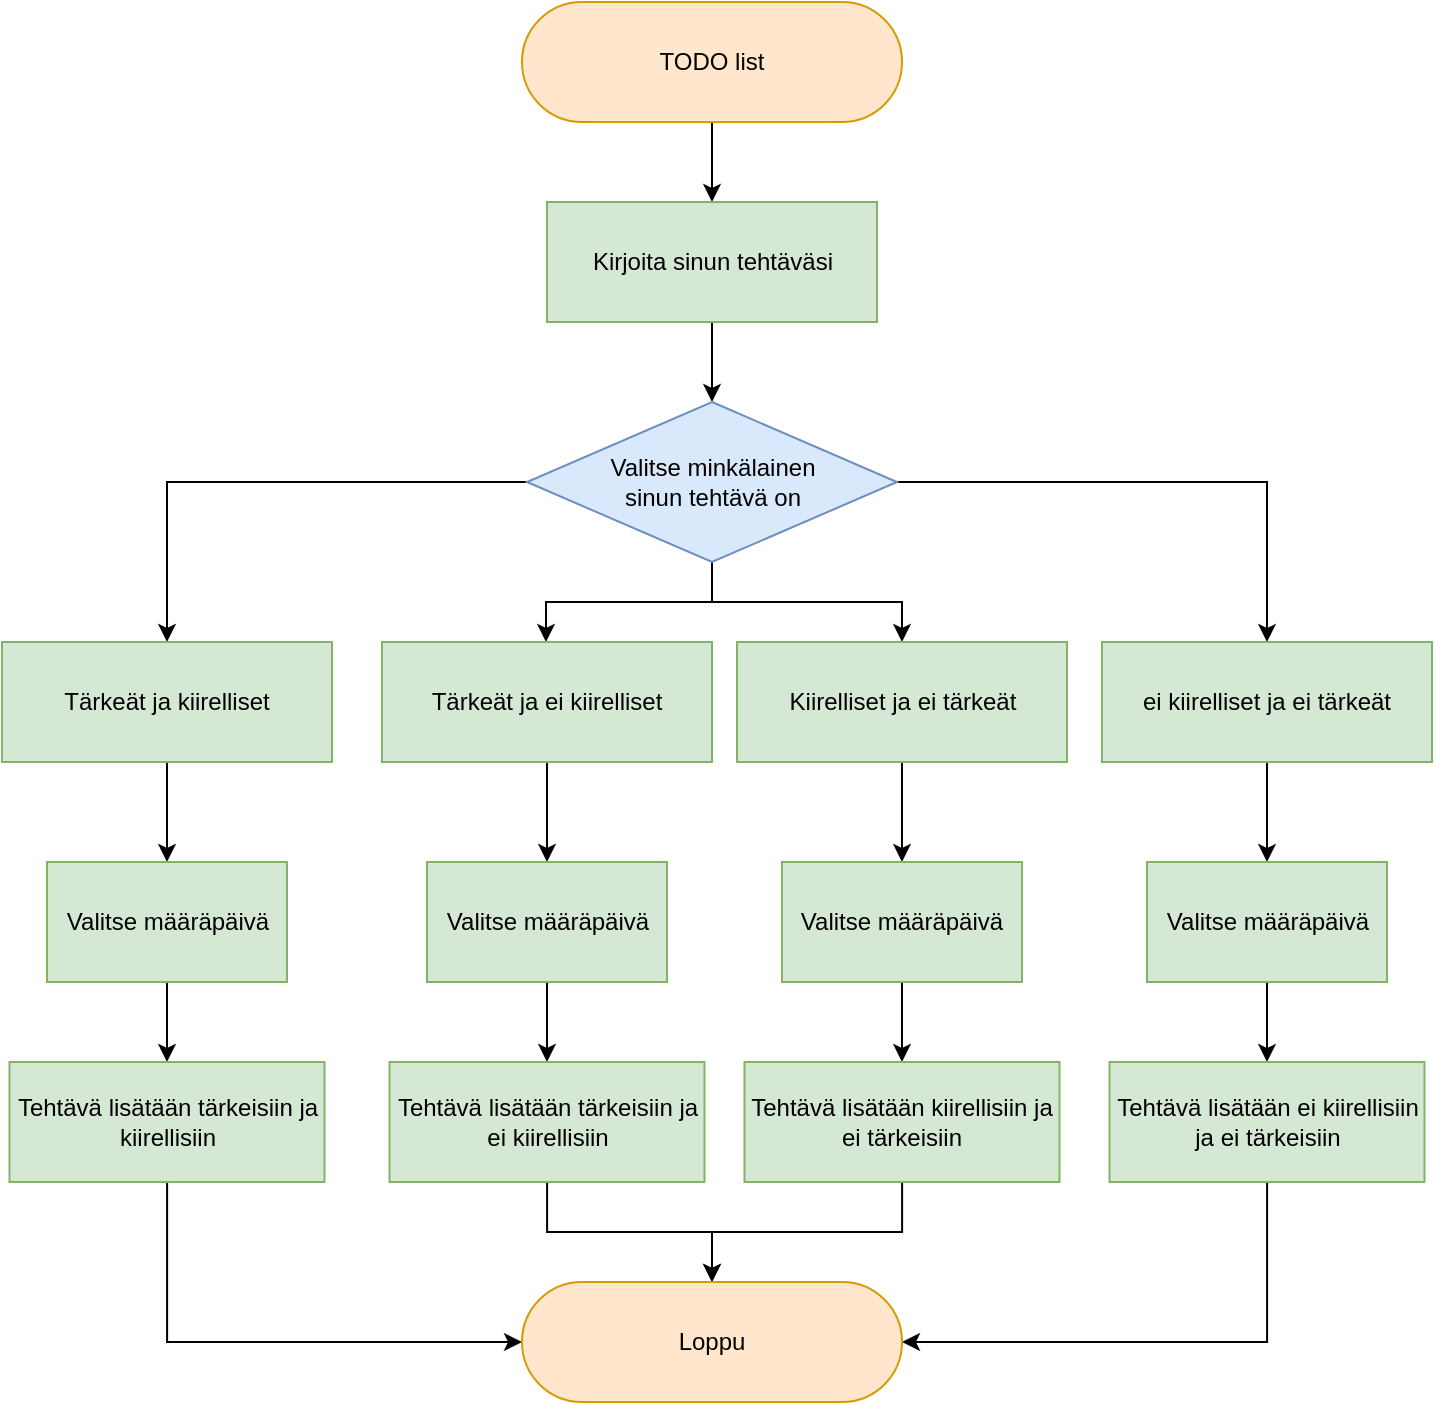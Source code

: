 <mxfile version="22.1.3" type="device">
  <diagram name="Sivu-1" id="7szdPF4piGkqOV5qhPgT">
    <mxGraphModel dx="1103" dy="601" grid="1" gridSize="10" guides="1" tooltips="1" connect="1" arrows="1" fold="1" page="1" pageScale="1" pageWidth="827" pageHeight="1169" math="0" shadow="0">
      <root>
        <mxCell id="0" />
        <mxCell id="1" parent="0" />
        <mxCell id="H8HSqleEgmg3GEgGwWFS-4" style="edgeStyle=orthogonalEdgeStyle;rounded=0;orthogonalLoop=1;jettySize=auto;html=1;entryX=0.5;entryY=0;entryDx=0;entryDy=0;" edge="1" parent="1" source="H8HSqleEgmg3GEgGwWFS-2" target="H8HSqleEgmg3GEgGwWFS-3">
          <mxGeometry relative="1" as="geometry" />
        </mxCell>
        <mxCell id="H8HSqleEgmg3GEgGwWFS-2" value="TODO list" style="rounded=1;whiteSpace=wrap;html=1;arcSize=50;fillColor=#ffe6cc;strokeColor=#d79b00;" vertex="1" parent="1">
          <mxGeometry x="340" y="40" width="190" height="60" as="geometry" />
        </mxCell>
        <mxCell id="H8HSqleEgmg3GEgGwWFS-6" style="edgeStyle=orthogonalEdgeStyle;rounded=0;orthogonalLoop=1;jettySize=auto;html=1;entryX=0.5;entryY=0;entryDx=0;entryDy=0;" edge="1" parent="1" source="H8HSqleEgmg3GEgGwWFS-3" target="H8HSqleEgmg3GEgGwWFS-5">
          <mxGeometry relative="1" as="geometry" />
        </mxCell>
        <mxCell id="H8HSqleEgmg3GEgGwWFS-3" value="Kirjoita sinun tehtäväsi" style="rounded=0;whiteSpace=wrap;html=1;fillColor=#d5e8d4;strokeColor=#82b366;" vertex="1" parent="1">
          <mxGeometry x="352.5" y="140" width="165" height="60" as="geometry" />
        </mxCell>
        <mxCell id="H8HSqleEgmg3GEgGwWFS-11" style="edgeStyle=orthogonalEdgeStyle;rounded=0;orthogonalLoop=1;jettySize=auto;html=1;entryX=0.5;entryY=0;entryDx=0;entryDy=0;" edge="1" parent="1" source="H8HSqleEgmg3GEgGwWFS-5" target="H8HSqleEgmg3GEgGwWFS-7">
          <mxGeometry relative="1" as="geometry" />
        </mxCell>
        <mxCell id="H8HSqleEgmg3GEgGwWFS-12" style="edgeStyle=orthogonalEdgeStyle;rounded=0;orthogonalLoop=1;jettySize=auto;html=1;" edge="1" parent="1" source="H8HSqleEgmg3GEgGwWFS-5" target="H8HSqleEgmg3GEgGwWFS-8">
          <mxGeometry relative="1" as="geometry">
            <Array as="points">
              <mxPoint x="435" y="340" />
              <mxPoint x="352" y="340" />
            </Array>
          </mxGeometry>
        </mxCell>
        <mxCell id="H8HSqleEgmg3GEgGwWFS-13" style="edgeStyle=orthogonalEdgeStyle;rounded=0;orthogonalLoop=1;jettySize=auto;html=1;entryX=0.5;entryY=0;entryDx=0;entryDy=0;" edge="1" parent="1" source="H8HSqleEgmg3GEgGwWFS-5" target="H8HSqleEgmg3GEgGwWFS-9">
          <mxGeometry relative="1" as="geometry" />
        </mxCell>
        <mxCell id="H8HSqleEgmg3GEgGwWFS-14" style="edgeStyle=orthogonalEdgeStyle;rounded=0;orthogonalLoop=1;jettySize=auto;html=1;" edge="1" parent="1" source="H8HSqleEgmg3GEgGwWFS-5" target="H8HSqleEgmg3GEgGwWFS-10">
          <mxGeometry relative="1" as="geometry" />
        </mxCell>
        <mxCell id="H8HSqleEgmg3GEgGwWFS-5" value="Valitse minkälainen&lt;br&gt;sinun tehtävä on" style="rhombus;whiteSpace=wrap;html=1;fillColor=#dae8fc;strokeColor=#6c8ebf;" vertex="1" parent="1">
          <mxGeometry x="342.5" y="240" width="185" height="80" as="geometry" />
        </mxCell>
        <mxCell id="H8HSqleEgmg3GEgGwWFS-36" style="edgeStyle=orthogonalEdgeStyle;rounded=0;orthogonalLoop=1;jettySize=auto;html=1;entryX=0.5;entryY=0;entryDx=0;entryDy=0;" edge="1" parent="1" source="H8HSqleEgmg3GEgGwWFS-7" target="H8HSqleEgmg3GEgGwWFS-33">
          <mxGeometry relative="1" as="geometry" />
        </mxCell>
        <mxCell id="H8HSqleEgmg3GEgGwWFS-7" value="Tärkeät ja kiirelliset" style="rounded=0;whiteSpace=wrap;html=1;fillColor=#d5e8d4;strokeColor=#82b366;" vertex="1" parent="1">
          <mxGeometry x="80" y="360" width="165" height="60" as="geometry" />
        </mxCell>
        <mxCell id="H8HSqleEgmg3GEgGwWFS-35" style="edgeStyle=orthogonalEdgeStyle;rounded=0;orthogonalLoop=1;jettySize=auto;html=1;entryX=0.5;entryY=0;entryDx=0;entryDy=0;" edge="1" parent="1" source="H8HSqleEgmg3GEgGwWFS-8" target="H8HSqleEgmg3GEgGwWFS-32">
          <mxGeometry relative="1" as="geometry" />
        </mxCell>
        <mxCell id="H8HSqleEgmg3GEgGwWFS-8" value="Tärkeät ja ei kiirelliset" style="rounded=0;whiteSpace=wrap;html=1;fillColor=#d5e8d4;strokeColor=#82b366;" vertex="1" parent="1">
          <mxGeometry x="270" y="360" width="165" height="60" as="geometry" />
        </mxCell>
        <mxCell id="H8HSqleEgmg3GEgGwWFS-34" style="edgeStyle=orthogonalEdgeStyle;rounded=0;orthogonalLoop=1;jettySize=auto;html=1;" edge="1" parent="1" source="H8HSqleEgmg3GEgGwWFS-9" target="H8HSqleEgmg3GEgGwWFS-31">
          <mxGeometry relative="1" as="geometry" />
        </mxCell>
        <mxCell id="H8HSqleEgmg3GEgGwWFS-9" value="Kiirelliset ja ei tärkeät" style="rounded=0;whiteSpace=wrap;html=1;fillColor=#d5e8d4;strokeColor=#82b366;" vertex="1" parent="1">
          <mxGeometry x="447.5" y="360" width="165" height="60" as="geometry" />
        </mxCell>
        <mxCell id="H8HSqleEgmg3GEgGwWFS-30" style="edgeStyle=orthogonalEdgeStyle;rounded=0;orthogonalLoop=1;jettySize=auto;html=1;entryX=0.5;entryY=0;entryDx=0;entryDy=0;" edge="1" parent="1" source="H8HSqleEgmg3GEgGwWFS-10" target="H8HSqleEgmg3GEgGwWFS-29">
          <mxGeometry relative="1" as="geometry" />
        </mxCell>
        <mxCell id="H8HSqleEgmg3GEgGwWFS-10" value="ei kiirelliset ja ei tärkeät" style="rounded=0;whiteSpace=wrap;html=1;fillColor=#d5e8d4;strokeColor=#82b366;" vertex="1" parent="1">
          <mxGeometry x="630" y="360" width="165" height="60" as="geometry" />
        </mxCell>
        <mxCell id="H8HSqleEgmg3GEgGwWFS-49" style="edgeStyle=orthogonalEdgeStyle;rounded=0;orthogonalLoop=1;jettySize=auto;html=1;entryX=0.5;entryY=0;entryDx=0;entryDy=0;" edge="1" parent="1" source="H8HSqleEgmg3GEgGwWFS-29" target="H8HSqleEgmg3GEgGwWFS-45">
          <mxGeometry relative="1" as="geometry" />
        </mxCell>
        <mxCell id="H8HSqleEgmg3GEgGwWFS-29" value="Valitse määräpäivä" style="rounded=0;whiteSpace=wrap;html=1;fillColor=#d5e8d4;strokeColor=#82b366;" vertex="1" parent="1">
          <mxGeometry x="652.5" y="470" width="120" height="60" as="geometry" />
        </mxCell>
        <mxCell id="H8HSqleEgmg3GEgGwWFS-48" style="edgeStyle=orthogonalEdgeStyle;rounded=0;orthogonalLoop=1;jettySize=auto;html=1;entryX=0.5;entryY=0;entryDx=0;entryDy=0;" edge="1" parent="1" source="H8HSqleEgmg3GEgGwWFS-31" target="H8HSqleEgmg3GEgGwWFS-44">
          <mxGeometry relative="1" as="geometry" />
        </mxCell>
        <mxCell id="H8HSqleEgmg3GEgGwWFS-31" value="Valitse määräpäivä" style="rounded=0;whiteSpace=wrap;html=1;fillColor=#d5e8d4;strokeColor=#82b366;" vertex="1" parent="1">
          <mxGeometry x="470" y="470" width="120" height="60" as="geometry" />
        </mxCell>
        <mxCell id="H8HSqleEgmg3GEgGwWFS-46" style="edgeStyle=orthogonalEdgeStyle;rounded=0;orthogonalLoop=1;jettySize=auto;html=1;entryX=0.5;entryY=0;entryDx=0;entryDy=0;" edge="1" parent="1" source="H8HSqleEgmg3GEgGwWFS-32" target="H8HSqleEgmg3GEgGwWFS-41">
          <mxGeometry relative="1" as="geometry" />
        </mxCell>
        <mxCell id="H8HSqleEgmg3GEgGwWFS-32" value="Valitse määräpäivä" style="rounded=0;whiteSpace=wrap;html=1;fillColor=#d5e8d4;strokeColor=#82b366;" vertex="1" parent="1">
          <mxGeometry x="292.5" y="470" width="120" height="60" as="geometry" />
        </mxCell>
        <mxCell id="H8HSqleEgmg3GEgGwWFS-47" style="edgeStyle=orthogonalEdgeStyle;rounded=0;orthogonalLoop=1;jettySize=auto;html=1;entryX=0.5;entryY=0;entryDx=0;entryDy=0;" edge="1" parent="1" source="H8HSqleEgmg3GEgGwWFS-33" target="H8HSqleEgmg3GEgGwWFS-40">
          <mxGeometry relative="1" as="geometry" />
        </mxCell>
        <mxCell id="H8HSqleEgmg3GEgGwWFS-33" value="Valitse määräpäivä" style="rounded=0;whiteSpace=wrap;html=1;fillColor=#d5e8d4;strokeColor=#82b366;" vertex="1" parent="1">
          <mxGeometry x="102.5" y="470" width="120" height="60" as="geometry" />
        </mxCell>
        <mxCell id="H8HSqleEgmg3GEgGwWFS-51" style="edgeStyle=orthogonalEdgeStyle;rounded=0;orthogonalLoop=1;jettySize=auto;html=1;entryX=0;entryY=0.5;entryDx=0;entryDy=0;" edge="1" parent="1" source="H8HSqleEgmg3GEgGwWFS-40" target="H8HSqleEgmg3GEgGwWFS-50">
          <mxGeometry relative="1" as="geometry">
            <Array as="points">
              <mxPoint x="163" y="710" />
            </Array>
          </mxGeometry>
        </mxCell>
        <mxCell id="H8HSqleEgmg3GEgGwWFS-40" value="Tehtävä lisätään tärkeisiin ja kiirellisiin" style="rounded=0;whiteSpace=wrap;html=1;fillColor=#d5e8d4;strokeColor=#82b366;" vertex="1" parent="1">
          <mxGeometry x="83.75" y="570" width="157.5" height="60" as="geometry" />
        </mxCell>
        <mxCell id="H8HSqleEgmg3GEgGwWFS-54" style="edgeStyle=orthogonalEdgeStyle;rounded=0;orthogonalLoop=1;jettySize=auto;html=1;entryX=0.5;entryY=0;entryDx=0;entryDy=0;" edge="1" parent="1" source="H8HSqleEgmg3GEgGwWFS-41" target="H8HSqleEgmg3GEgGwWFS-50">
          <mxGeometry relative="1" as="geometry" />
        </mxCell>
        <mxCell id="H8HSqleEgmg3GEgGwWFS-41" value="Tehtävä lisätään tärkeisiin ja ei kiirellisiin" style="rounded=0;whiteSpace=wrap;html=1;fillColor=#d5e8d4;strokeColor=#82b366;" vertex="1" parent="1">
          <mxGeometry x="273.75" y="570" width="157.5" height="60" as="geometry" />
        </mxCell>
        <mxCell id="H8HSqleEgmg3GEgGwWFS-53" style="edgeStyle=orthogonalEdgeStyle;rounded=0;orthogonalLoop=1;jettySize=auto;html=1;" edge="1" parent="1" source="H8HSqleEgmg3GEgGwWFS-44" target="H8HSqleEgmg3GEgGwWFS-50">
          <mxGeometry relative="1" as="geometry" />
        </mxCell>
        <mxCell id="H8HSqleEgmg3GEgGwWFS-44" value="Tehtävä lisätään kiirellisiin ja ei tärkeisiin" style="rounded=0;whiteSpace=wrap;html=1;fillColor=#d5e8d4;strokeColor=#82b366;" vertex="1" parent="1">
          <mxGeometry x="451.25" y="570" width="157.5" height="60" as="geometry" />
        </mxCell>
        <mxCell id="H8HSqleEgmg3GEgGwWFS-52" style="edgeStyle=orthogonalEdgeStyle;rounded=0;orthogonalLoop=1;jettySize=auto;html=1;entryX=1;entryY=0.5;entryDx=0;entryDy=0;" edge="1" parent="1" source="H8HSqleEgmg3GEgGwWFS-45" target="H8HSqleEgmg3GEgGwWFS-50">
          <mxGeometry relative="1" as="geometry">
            <Array as="points">
              <mxPoint x="713" y="710" />
            </Array>
          </mxGeometry>
        </mxCell>
        <mxCell id="H8HSqleEgmg3GEgGwWFS-45" value="Tehtävä lisätään ei kiirellisiin ja ei tärkeisiin" style="rounded=0;whiteSpace=wrap;html=1;fillColor=#d5e8d4;strokeColor=#82b366;" vertex="1" parent="1">
          <mxGeometry x="633.75" y="570" width="157.5" height="60" as="geometry" />
        </mxCell>
        <mxCell id="H8HSqleEgmg3GEgGwWFS-50" value="Loppu" style="rounded=1;whiteSpace=wrap;html=1;arcSize=50;fillColor=#ffe6cc;strokeColor=#d79b00;" vertex="1" parent="1">
          <mxGeometry x="340" y="680" width="190" height="60" as="geometry" />
        </mxCell>
      </root>
    </mxGraphModel>
  </diagram>
</mxfile>
